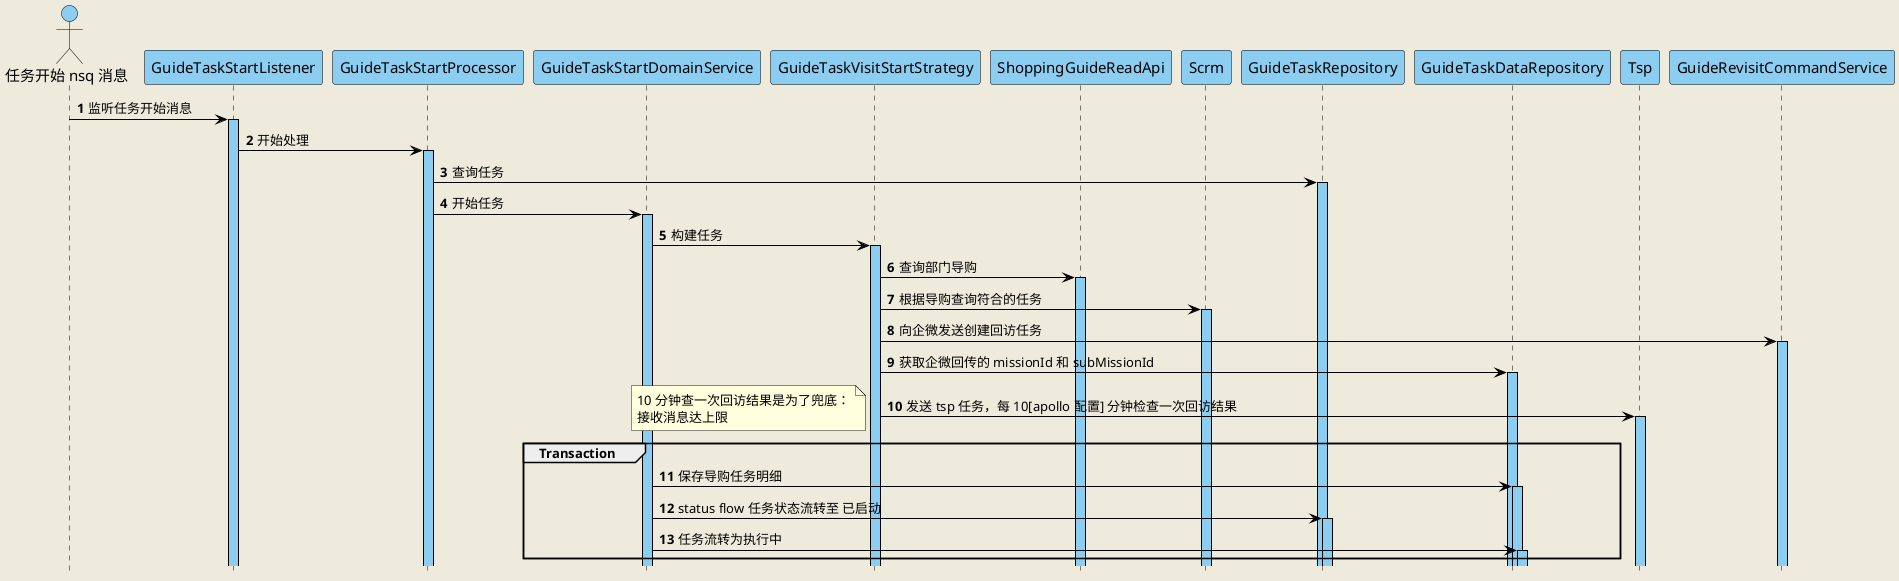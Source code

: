 @startuml
'https://plantuml.com/sequence-diagram
hide footbox
skinparam backgroundColor #EEEBDC
autoActivate on
autonumber

skinparam sequence {
ArrowColor black
ActorBorderColor black
LifeLineBorderColor black
LifeLineBackgroundColor #8CCEF1

ParticipantBorderColor black
ParticipantBackgroundColor #8CCEF1
'ParticipantFontName Impact
ParticipantFontSize 15
ParticipantFontColor black

ActorBackgroundColor #8CCEF1
ActorFontColor black
ActorFontSize 15
ActorFontName Aapex
}


actor "任务开始 nsq 消息" as nsq
'Participant NsqClient as nsqClient
Participant GuideTaskStartListener as guideTaskStartListener
Participant GuideTaskStartProcessor as guideTaskStartProcessor
Participant GuideTaskStartDomainService as guideTaskStartDomainService
Participant GuideTaskVisitStartStrategy as guideTaskVisitStartStrategy
Participant ShoppingGuideReadApi as shoppingGuideReadApi
Participant Scrm as scrm
Participant GuideTaskRepository as guideTaskRepository
Participant GuideTaskDataRepository as guideTaskDataRepository
Participant Tsp as tsp


nsq -> guideTaskStartListener : 监听任务开始消息

guideTaskStartListener -> guideTaskStartProcessor : 开始处理

guideTaskStartProcessor -> guideTaskRepository : 查询任务

guideTaskStartProcessor -> guideTaskStartDomainService : 开始任务

guideTaskStartDomainService -> guideTaskVisitStartStrategy : 构建任务

guideTaskVisitStartStrategy -> shoppingGuideReadApi : 查询部门导购

guideTaskVisitStartStrategy -> scrm : 根据导购查询符合的任务

guideTaskVisitStartStrategy -> GuideRevisitCommandService : 向企微发送创建回访任务

guideTaskVisitStartStrategy -> guideTaskDataRepository : 获取企微回传的 missionId 和 subMissionId

guideTaskVisitStartStrategy -> tsp : 发送 tsp 任务，每 10[apollo 配置] 分钟检查一次回访结果
note left
    10 分钟查一次回访结果是为了兜底：
    接收消息达上限
end note

group Transaction
    guideTaskStartDomainService -> guideTaskDataRepository : 保存导购任务明细
    guideTaskStartDomainService -> guideTaskRepository : status flow 任务状态流转至 已启动
    guideTaskStartDomainService -> guideTaskDataRepository : 任务流转为执行中
end group

@enduml